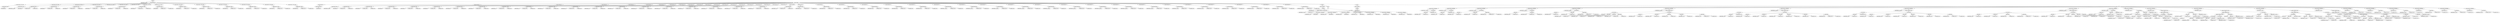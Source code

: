digraph G {	
ranksep=.25;
	0 [label="MODULE"];
	1 [label="IDENTIFIERS:steer_fltr"];
	0 -> 1;
	2 [label="VAR_DECLARE_LIST"];
	0 -> 2;
	3 [label="VAR_DECLARE  INPUT PORT"];
	2 -> 3;
	4 [label="VAR_DECLARE  INPUT"];
	3 -> 4;
	5 [label="IDENTIFIERS:clk"];
	4 -> 5;
	16 [label="VAR_DECLARE  INPUT PORT"];
	2 -> 16;
	17 [label="VAR_DECLARE  INPUT"];
	16 -> 17;
	18 [label="IDENTIFIERS:new_data"];
	17 -> 18;
	29 [label="VAR_DECLARE  INPUT PORT"];
	2 -> 29;
	30 [label="VAR_DECLARE  INPUT"];
	29 -> 30;
	31 [label="IDENTIFIERS:f1"];
	30 -> 31;
	32 [label="NUMBERS DEC:27"];
	30 -> 32;
	33 [label="NUMBERS DEC:0"];
	30 -> 33;
	42 [label="VAR_DECLARE  INPUT PORT"];
	2 -> 42;
	43 [label="VAR_DECLARE  INPUT"];
	42 -> 43;
	44 [label="IDENTIFIERS:f2"];
	43 -> 44;
	45 [label="NUMBERS DEC:27"];
	43 -> 45;
	46 [label="NUMBERS DEC:0"];
	43 -> 46;
	55 [label="VAR_DECLARE  INPUT PORT"];
	2 -> 55;
	56 [label="VAR_DECLARE  INPUT"];
	55 -> 56;
	57 [label="IDENTIFIERS:f3"];
	56 -> 57;
	58 [label="NUMBERS DEC:27"];
	56 -> 58;
	59 [label="NUMBERS DEC:0"];
	56 -> 59;
	68 [label="VAR_DECLARE  INPUT PORT"];
	2 -> 68;
	69 [label="VAR_DECLARE  INPUT"];
	68 -> 69;
	70 [label="IDENTIFIERS:h1"];
	69 -> 70;
	71 [label="NUMBERS DEC:27"];
	69 -> 71;
	72 [label="NUMBERS DEC:0"];
	69 -> 72;
	81 [label="VAR_DECLARE  INPUT PORT"];
	2 -> 81;
	82 [label="VAR_DECLARE  INPUT"];
	81 -> 82;
	83 [label="IDENTIFIERS:h2"];
	82 -> 83;
	84 [label="NUMBERS DEC:27"];
	82 -> 84;
	85 [label="NUMBERS DEC:0"];
	82 -> 85;
	94 [label="VAR_DECLARE  INPUT PORT"];
	2 -> 94;
	95 [label="VAR_DECLARE  INPUT"];
	94 -> 95;
	96 [label="IDENTIFIERS:h3"];
	95 -> 96;
	97 [label="NUMBERS DEC:27"];
	95 -> 97;
	98 [label="NUMBERS DEC:0"];
	95 -> 98;
	107 [label="VAR_DECLARE  INPUT PORT"];
	2 -> 107;
	108 [label="VAR_DECLARE  INPUT"];
	107 -> 108;
	109 [label="IDENTIFIERS:h4"];
	108 -> 109;
	110 [label="NUMBERS DEC:27"];
	108 -> 110;
	111 [label="NUMBERS DEC:0"];
	108 -> 111;
	120 [label="VAR_DECLARE  OUTPUT PORT"];
	2 -> 120;
	121 [label="VAR_DECLARE  OUTPUT"];
	120 -> 121;
	122 [label="IDENTIFIERS:re_z"];
	121 -> 122;
	123 [label="NUMBERS DEC:15"];
	121 -> 123;
	124 [label="NUMBERS DEC:0"];
	121 -> 124;
	133 [label="VAR_DECLARE  OUTPUT PORT"];
	2 -> 133;
	134 [label="VAR_DECLARE  OUTPUT"];
	133 -> 134;
	135 [label="IDENTIFIERS:im_z"];
	134 -> 135;
	136 [label="NUMBERS DEC:15"];
	134 -> 136;
	137 [label="NUMBERS DEC:0"];
	134 -> 137;
	146 [label="VAR_DECLARE  OUTPUT PORT"];
	2 -> 146;
	147 [label="VAR_DECLARE  OUTPUT"];
	146 -> 147;
	148 [label="IDENTIFIERS:re_p"];
	147 -> 148;
	149 [label="NUMBERS DEC:15"];
	147 -> 149;
	150 [label="NUMBERS DEC:0"];
	147 -> 150;
	159 [label="VAR_DECLARE  OUTPUT PORT"];
	2 -> 159;
	160 [label="VAR_DECLARE  OUTPUT"];
	159 -> 160;
	161 [label="IDENTIFIERS:im_p"];
	160 -> 161;
	162 [label="NUMBERS DEC:15"];
	160 -> 162;
	163 [label="NUMBERS DEC:0"];
	160 -> 163;
	172 [label="VAR_DECLARE  OUTPUT PORT"];
	2 -> 172;
	173 [label="VAR_DECLARE  OUTPUT"];
	172 -> 173;
	174 [label="IDENTIFIERS:re_n"];
	173 -> 174;
	175 [label="NUMBERS DEC:15"];
	173 -> 175;
	176 [label="NUMBERS DEC:0"];
	173 -> 176;
	185 [label="VAR_DECLARE  OUTPUT PORT"];
	2 -> 185;
	186 [label="VAR_DECLARE  OUTPUT"];
	185 -> 186;
	187 [label="IDENTIFIERS:im_n"];
	186 -> 187;
	188 [label="NUMBERS DEC:15"];
	186 -> 188;
	189 [label="NUMBERS DEC:0"];
	186 -> 189;
	198 [label="MODULE_ITEMS"];
	0 -> 198;
	199 [label="VAR_DECLARE_LIST"];
	198 -> 199;
	200 [label="VAR_DECLARE  INPUT"];
	199 -> 200;
	201 [label="IDENTIFIERS:clk"];
	200 -> 201;
	207 [label="VAR_DECLARE_LIST"];
	198 -> 207;
	208 [label="VAR_DECLARE  INPUT"];
	207 -> 208;
	209 [label="IDENTIFIERS:new_data"];
	208 -> 209;
	215 [label="VAR_DECLARE_LIST"];
	198 -> 215;
	216 [label="VAR_DECLARE  INPUT"];
	215 -> 216;
	217 [label="IDENTIFIERS:f1"];
	216 -> 217;
	218 [label="NUMBERS DEC:27"];
	216 -> 218;
	219 [label="NUMBERS DEC:0"];
	216 -> 219;
	223 [label="VAR_DECLARE_LIST"];
	198 -> 223;
	224 [label="VAR_DECLARE  INPUT"];
	223 -> 224;
	225 [label="IDENTIFIERS:f2"];
	224 -> 225;
	226 [label="NUMBERS DEC:27"];
	224 -> 226;
	227 [label="NUMBERS DEC:0"];
	224 -> 227;
	231 [label="VAR_DECLARE_LIST"];
	198 -> 231;
	232 [label="VAR_DECLARE  INPUT"];
	231 -> 232;
	233 [label="IDENTIFIERS:f3"];
	232 -> 233;
	234 [label="NUMBERS DEC:27"];
	232 -> 234;
	235 [label="NUMBERS DEC:0"];
	232 -> 235;
	239 [label="VAR_DECLARE_LIST"];
	198 -> 239;
	240 [label="VAR_DECLARE  INPUT"];
	239 -> 240;
	241 [label="IDENTIFIERS:h1"];
	240 -> 241;
	242 [label="NUMBERS DEC:27"];
	240 -> 242;
	243 [label="NUMBERS DEC:0"];
	240 -> 243;
	247 [label="VAR_DECLARE_LIST"];
	198 -> 247;
	248 [label="VAR_DECLARE  INPUT"];
	247 -> 248;
	249 [label="IDENTIFIERS:h2"];
	248 -> 249;
	250 [label="NUMBERS DEC:27"];
	248 -> 250;
	251 [label="NUMBERS DEC:0"];
	248 -> 251;
	255 [label="VAR_DECLARE_LIST"];
	198 -> 255;
	256 [label="VAR_DECLARE  INPUT"];
	255 -> 256;
	257 [label="IDENTIFIERS:h3"];
	256 -> 257;
	258 [label="NUMBERS DEC:27"];
	256 -> 258;
	259 [label="NUMBERS DEC:0"];
	256 -> 259;
	263 [label="VAR_DECLARE_LIST"];
	198 -> 263;
	264 [label="VAR_DECLARE  INPUT"];
	263 -> 264;
	265 [label="IDENTIFIERS:h4"];
	264 -> 265;
	266 [label="NUMBERS DEC:27"];
	264 -> 266;
	267 [label="NUMBERS DEC:0"];
	264 -> 267;
	271 [label="VAR_DECLARE_LIST"];
	198 -> 271;
	272 [label="VAR_DECLARE  OUTPUT"];
	271 -> 272;
	273 [label="IDENTIFIERS:re_z"];
	272 -> 273;
	274 [label="NUMBERS DEC:15"];
	272 -> 274;
	275 [label="NUMBERS DEC:0"];
	272 -> 275;
	279 [label="VAR_DECLARE_LIST"];
	198 -> 279;
	280 [label="VAR_DECLARE  REG"];
	279 -> 280;
	281 [label="IDENTIFIERS:re_z"];
	280 -> 281;
	282 [label="NUMBERS DEC:15"];
	280 -> 282;
	283 [label="NUMBERS DEC:0"];
	280 -> 283;
	287 [label="VAR_DECLARE_LIST"];
	198 -> 287;
	288 [label="VAR_DECLARE  OUTPUT"];
	287 -> 288;
	289 [label="IDENTIFIERS:im_z"];
	288 -> 289;
	290 [label="NUMBERS DEC:15"];
	288 -> 290;
	291 [label="NUMBERS DEC:0"];
	288 -> 291;
	295 [label="VAR_DECLARE_LIST"];
	198 -> 295;
	296 [label="VAR_DECLARE  REG"];
	295 -> 296;
	297 [label="IDENTIFIERS:im_z"];
	296 -> 297;
	298 [label="NUMBERS DEC:15"];
	296 -> 298;
	299 [label="NUMBERS DEC:0"];
	296 -> 299;
	303 [label="VAR_DECLARE_LIST"];
	198 -> 303;
	304 [label="VAR_DECLARE  OUTPUT"];
	303 -> 304;
	305 [label="IDENTIFIERS:re_p"];
	304 -> 305;
	306 [label="NUMBERS DEC:15"];
	304 -> 306;
	307 [label="NUMBERS DEC:0"];
	304 -> 307;
	311 [label="VAR_DECLARE_LIST"];
	198 -> 311;
	312 [label="VAR_DECLARE  REG"];
	311 -> 312;
	313 [label="IDENTIFIERS:re_p"];
	312 -> 313;
	314 [label="NUMBERS DEC:15"];
	312 -> 314;
	315 [label="NUMBERS DEC:0"];
	312 -> 315;
	319 [label="VAR_DECLARE_LIST"];
	198 -> 319;
	320 [label="VAR_DECLARE  OUTPUT"];
	319 -> 320;
	321 [label="IDENTIFIERS:im_p"];
	320 -> 321;
	322 [label="NUMBERS DEC:15"];
	320 -> 322;
	323 [label="NUMBERS DEC:0"];
	320 -> 323;
	327 [label="VAR_DECLARE_LIST"];
	198 -> 327;
	328 [label="VAR_DECLARE  REG"];
	327 -> 328;
	329 [label="IDENTIFIERS:im_p"];
	328 -> 329;
	330 [label="NUMBERS DEC:15"];
	328 -> 330;
	331 [label="NUMBERS DEC:0"];
	328 -> 331;
	335 [label="VAR_DECLARE_LIST"];
	198 -> 335;
	336 [label="VAR_DECLARE  OUTPUT"];
	335 -> 336;
	337 [label="IDENTIFIERS:re_n"];
	336 -> 337;
	338 [label="NUMBERS DEC:15"];
	336 -> 338;
	339 [label="NUMBERS DEC:0"];
	336 -> 339;
	343 [label="VAR_DECLARE_LIST"];
	198 -> 343;
	344 [label="VAR_DECLARE  REG"];
	343 -> 344;
	345 [label="IDENTIFIERS:re_n"];
	344 -> 345;
	346 [label="NUMBERS DEC:15"];
	344 -> 346;
	347 [label="NUMBERS DEC:0"];
	344 -> 347;
	351 [label="VAR_DECLARE_LIST"];
	198 -> 351;
	352 [label="VAR_DECLARE  OUTPUT"];
	351 -> 352;
	353 [label="IDENTIFIERS:im_n"];
	352 -> 353;
	354 [label="NUMBERS DEC:15"];
	352 -> 354;
	355 [label="NUMBERS DEC:0"];
	352 -> 355;
	359 [label="VAR_DECLARE_LIST"];
	198 -> 359;
	360 [label="VAR_DECLARE  REG"];
	359 -> 360;
	361 [label="IDENTIFIERS:im_n"];
	360 -> 361;
	362 [label="NUMBERS DEC:15"];
	360 -> 362;
	363 [label="NUMBERS DEC:0"];
	360 -> 363;
	367 [label="VAR_DECLARE_LIST"];
	198 -> 367;
	368 [label="VAR_DECLARE  REG"];
	367 -> 368;
	369 [label="IDENTIFIERS:f1_reg"];
	368 -> 369;
	370 [label="NUMBERS DEC:27"];
	368 -> 370;
	371 [label="NUMBERS DEC:0"];
	368 -> 371;
	375 [label="VAR_DECLARE_LIST"];
	198 -> 375;
	376 [label="VAR_DECLARE  REG"];
	375 -> 376;
	377 [label="IDENTIFIERS:f2_reg"];
	376 -> 377;
	378 [label="NUMBERS DEC:27"];
	376 -> 378;
	379 [label="NUMBERS DEC:0"];
	376 -> 379;
	383 [label="VAR_DECLARE_LIST"];
	198 -> 383;
	384 [label="VAR_DECLARE  REG"];
	383 -> 384;
	385 [label="IDENTIFIERS:f3_reg"];
	384 -> 385;
	386 [label="NUMBERS DEC:27"];
	384 -> 386;
	387 [label="NUMBERS DEC:0"];
	384 -> 387;
	391 [label="VAR_DECLARE_LIST"];
	198 -> 391;
	392 [label="VAR_DECLARE  REG"];
	391 -> 392;
	393 [label="IDENTIFIERS:h1_reg"];
	392 -> 393;
	394 [label="NUMBERS DEC:27"];
	392 -> 394;
	395 [label="NUMBERS DEC:0"];
	392 -> 395;
	399 [label="VAR_DECLARE_LIST"];
	198 -> 399;
	400 [label="VAR_DECLARE  REG"];
	399 -> 400;
	401 [label="IDENTIFIERS:h2_reg"];
	400 -> 401;
	402 [label="NUMBERS DEC:27"];
	400 -> 402;
	403 [label="NUMBERS DEC:0"];
	400 -> 403;
	407 [label="VAR_DECLARE_LIST"];
	198 -> 407;
	408 [label="VAR_DECLARE  REG"];
	407 -> 408;
	409 [label="IDENTIFIERS:h3_reg"];
	408 -> 409;
	410 [label="NUMBERS DEC:27"];
	408 -> 410;
	411 [label="NUMBERS DEC:0"];
	408 -> 411;
	415 [label="VAR_DECLARE_LIST"];
	198 -> 415;
	416 [label="VAR_DECLARE  REG"];
	415 -> 416;
	417 [label="IDENTIFIERS:h4_reg"];
	416 -> 417;
	418 [label="NUMBERS DEC:27"];
	416 -> 418;
	419 [label="NUMBERS DEC:0"];
	416 -> 419;
	423 [label="VAR_DECLARE_LIST"];
	198 -> 423;
	424 [label="VAR_DECLARE  REG"];
	423 -> 424;
	425 [label="IDENTIFIERS:re_z_tmp_1"];
	424 -> 425;
	426 [label="NUMBERS DEC:28"];
	424 -> 426;
	427 [label="NUMBERS DEC:0"];
	424 -> 427;
	431 [label="VAR_DECLARE_LIST"];
	198 -> 431;
	432 [label="VAR_DECLARE  REG"];
	431 -> 432;
	433 [label="IDENTIFIERS:im_z_tmp_1"];
	432 -> 433;
	434 [label="NUMBERS DEC:28"];
	432 -> 434;
	435 [label="NUMBERS DEC:0"];
	432 -> 435;
	439 [label="VAR_DECLARE_LIST"];
	198 -> 439;
	440 [label="VAR_DECLARE  REG"];
	439 -> 440;
	441 [label="IDENTIFIERS:re_p_tmp_1"];
	440 -> 441;
	442 [label="NUMBERS DEC:28"];
	440 -> 442;
	443 [label="NUMBERS DEC:0"];
	440 -> 443;
	447 [label="VAR_DECLARE_LIST"];
	198 -> 447;
	448 [label="VAR_DECLARE  REG"];
	447 -> 448;
	449 [label="IDENTIFIERS:re_p_tmp_2"];
	448 -> 449;
	450 [label="NUMBERS DEC:28"];
	448 -> 450;
	451 [label="NUMBERS DEC:0"];
	448 -> 451;
	455 [label="VAR_DECLARE_LIST"];
	198 -> 455;
	456 [label="VAR_DECLARE  REG"];
	455 -> 456;
	457 [label="IDENTIFIERS:re_p_tmp_3"];
	456 -> 457;
	458 [label="NUMBERS DEC:28"];
	456 -> 458;
	459 [label="NUMBERS DEC:0"];
	456 -> 459;
	463 [label="VAR_DECLARE_LIST"];
	198 -> 463;
	464 [label="VAR_DECLARE  REG"];
	463 -> 464;
	465 [label="IDENTIFIERS:im_p_tmp_1"];
	464 -> 465;
	466 [label="NUMBERS DEC:28"];
	464 -> 466;
	467 [label="NUMBERS DEC:0"];
	464 -> 467;
	471 [label="VAR_DECLARE_LIST"];
	198 -> 471;
	472 [label="VAR_DECLARE  REG"];
	471 -> 472;
	473 [label="IDENTIFIERS:im_p_tmp_2"];
	472 -> 473;
	474 [label="NUMBERS DEC:28"];
	472 -> 474;
	475 [label="NUMBERS DEC:0"];
	472 -> 475;
	479 [label="VAR_DECLARE_LIST"];
	198 -> 479;
	480 [label="VAR_DECLARE  REG"];
	479 -> 480;
	481 [label="IDENTIFIERS:im_p_tmp_3"];
	480 -> 481;
	482 [label="NUMBERS DEC:28"];
	480 -> 482;
	483 [label="NUMBERS DEC:0"];
	480 -> 483;
	487 [label="VAR_DECLARE_LIST"];
	198 -> 487;
	488 [label="VAR_DECLARE  REG"];
	487 -> 488;
	489 [label="IDENTIFIERS:im_p_tmp_4"];
	488 -> 489;
	490 [label="NUMBERS DEC:28"];
	488 -> 490;
	491 [label="NUMBERS DEC:0"];
	488 -> 491;
	495 [label="VAR_DECLARE_LIST"];
	198 -> 495;
	496 [label="VAR_DECLARE  REG"];
	495 -> 496;
	497 [label="IDENTIFIERS:re_z_tmp"];
	496 -> 497;
	498 [label="NUMBERS DEC:30"];
	496 -> 498;
	499 [label="NUMBERS DEC:0"];
	496 -> 499;
	503 [label="VAR_DECLARE_LIST"];
	198 -> 503;
	504 [label="VAR_DECLARE  REG"];
	503 -> 504;
	505 [label="IDENTIFIERS:im_z_tmp"];
	504 -> 505;
	506 [label="NUMBERS DEC:30"];
	504 -> 506;
	507 [label="NUMBERS DEC:0"];
	504 -> 507;
	511 [label="VAR_DECLARE_LIST"];
	198 -> 511;
	512 [label="VAR_DECLARE  REG"];
	511 -> 512;
	513 [label="IDENTIFIERS:re_p_tmp"];
	512 -> 513;
	514 [label="NUMBERS DEC:30"];
	512 -> 514;
	515 [label="NUMBERS DEC:0"];
	512 -> 515;
	519 [label="VAR_DECLARE_LIST"];
	198 -> 519;
	520 [label="VAR_DECLARE  REG"];
	519 -> 520;
	521 [label="IDENTIFIERS:im_p_tmp"];
	520 -> 521;
	522 [label="NUMBERS DEC:30"];
	520 -> 522;
	523 [label="NUMBERS DEC:0"];
	520 -> 523;
	527 [label="VAR_DECLARE_LIST"];
	198 -> 527;
	528 [label="VAR_DECLARE  REG"];
	527 -> 528;
	529 [label="IDENTIFIERS:re_n_tmp"];
	528 -> 529;
	530 [label="NUMBERS DEC:30"];
	528 -> 530;
	531 [label="NUMBERS DEC:0"];
	528 -> 531;
	535 [label="VAR_DECLARE_LIST"];
	198 -> 535;
	536 [label="VAR_DECLARE  REG"];
	535 -> 536;
	537 [label="IDENTIFIERS:im_n_tmp"];
	536 -> 537;
	538 [label="NUMBERS DEC:30"];
	536 -> 538;
	539 [label="NUMBERS DEC:0"];
	536 -> 539;
	543 [label="ALWAYS"];
	198 -> 543;
	544 [label="DELAY_CONTROL"];
	543 -> 544;
	545 [label="POSEDGE"];
	544 -> 545;
	546 [label="IDENTIFIERS:clk"];
	545 -> 546;
	547 [label="BLOCK"];
	543 -> 547;
	548 [label="IF"];
	547 -> 548;
	549 [label="BINARY_OPERATION LOGICAL_EQUAL"];
	548 -> 549;
	550 [label="IDENTIFIERS:new_data"];
	549 -> 550;
	551 [label="NUMBERS BIN:1"];
	549 -> 551;
	552 [label="BLOCK"];
	548 -> 552;
	553 [label="NON_BLOCKING_STATEMENT"];
	552 -> 553;
	554 [label="IDENTIFIERS:f1_reg"];
	553 -> 554;
	555 [label="IDENTIFIERS:f1"];
	553 -> 555;
	556 [label="NON_BLOCKING_STATEMENT"];
	552 -> 556;
	557 [label="IDENTIFIERS:f2_reg"];
	556 -> 557;
	558 [label="IDENTIFIERS:f2"];
	556 -> 558;
	559 [label="NON_BLOCKING_STATEMENT"];
	552 -> 559;
	560 [label="IDENTIFIERS:f3_reg"];
	559 -> 560;
	561 [label="IDENTIFIERS:f3"];
	559 -> 561;
	562 [label="NON_BLOCKING_STATEMENT"];
	552 -> 562;
	563 [label="IDENTIFIERS:h1_reg"];
	562 -> 563;
	564 [label="IDENTIFIERS:h1"];
	562 -> 564;
	565 [label="NON_BLOCKING_STATEMENT"];
	552 -> 565;
	566 [label="IDENTIFIERS:h2_reg"];
	565 -> 566;
	567 [label="IDENTIFIERS:h2"];
	565 -> 567;
	568 [label="NON_BLOCKING_STATEMENT"];
	552 -> 568;
	569 [label="IDENTIFIERS:h3_reg"];
	568 -> 569;
	570 [label="IDENTIFIERS:h3"];
	568 -> 570;
	571 [label="NON_BLOCKING_STATEMENT"];
	552 -> 571;
	572 [label="IDENTIFIERS:h4_reg"];
	571 -> 572;
	573 [label="IDENTIFIERS:h4"];
	571 -> 573;
	575 [label="ALWAYS"];
	198 -> 575;
	576 [label="DELAY_CONTROL"];
	575 -> 576;
	577 [label="POSEDGE"];
	576 -> 577;
	578 [label="IDENTIFIERS:clk"];
	577 -> 578;
	579 [label="BLOCK"];
	575 -> 579;
	580 [label="NON_BLOCKING_STATEMENT"];
	579 -> 580;
	581 [label="IDENTIFIERS:re_z_tmp_1"];
	580 -> 581;
	582 [label="CONCATENATE"];
	580 -> 582;
	583 [label="ARRAY_REF"];
	582 -> 583;
	584 [label="IDENTIFIERS:f1_reg"];
	583 -> 584;
	585 [label="NUMBERS DEC:27"];
	583 -> 585;
	586 [label="IDENTIFIERS:f1_reg"];
	582 -> 586;
	587 [label="NON_BLOCKING_STATEMENT"];
	579 -> 587;
	588 [label="IDENTIFIERS:im_z_tmp_1"];
	587 -> 588;
	589 [label="CONCATENATE"];
	587 -> 589;
	590 [label="ARRAY_REF"];
	589 -> 590;
	591 [label="IDENTIFIERS:h1_reg"];
	590 -> 591;
	592 [label="NUMBERS DEC:27"];
	590 -> 592;
	593 [label="IDENTIFIERS:h1_reg"];
	589 -> 593;
	594 [label="NON_BLOCKING_STATEMENT"];
	579 -> 594;
	595 [label="IDENTIFIERS:re_p_tmp_1"];
	594 -> 595;
	596 [label="CONCATENATE"];
	594 -> 596;
	597 [label="ARRAY_REF"];
	596 -> 597;
	598 [label="IDENTIFIERS:f1_reg"];
	597 -> 598;
	599 [label="NUMBERS DEC:27"];
	597 -> 599;
	600 [label="ARRAY_REF"];
	596 -> 600;
	601 [label="IDENTIFIERS:f1_reg"];
	600 -> 601;
	602 [label="NUMBERS DEC:27"];
	600 -> 602;
	603 [label="RANGE_REF"];
	596 -> 603;
	604 [label="IDENTIFIERS:f1_reg"];
	603 -> 604;
	605 [label="NUMBERS DEC:27"];
	603 -> 605;
	606 [label="NUMBERS DEC:1"];
	603 -> 606;
	607 [label="NON_BLOCKING_STATEMENT"];
	579 -> 607;
	608 [label="IDENTIFIERS:re_p_tmp_2"];
	607 -> 608;
	609 [label="CONCATENATE"];
	607 -> 609;
	610 [label="ARRAY_REF"];
	609 -> 610;
	611 [label="IDENTIFIERS:f3_reg"];
	610 -> 611;
	612 [label="NUMBERS DEC:27"];
	610 -> 612;
	613 [label="RANGE_REF"];
	609 -> 613;
	614 [label="IDENTIFIERS:f3_reg"];
	613 -> 614;
	615 [label="NUMBERS DEC:27"];
	613 -> 615;
	616 [label="NUMBERS DEC:0"];
	613 -> 616;
	617 [label="NON_BLOCKING_STATEMENT"];
	579 -> 617;
	618 [label="IDENTIFIERS:re_p_tmp_3"];
	617 -> 618;
	619 [label="CONCATENATE"];
	617 -> 619;
	620 [label="ARRAY_REF"];
	619 -> 620;
	621 [label="IDENTIFIERS:f2_reg"];
	620 -> 621;
	622 [label="NUMBERS DEC:27"];
	620 -> 622;
	623 [label="ARRAY_REF"];
	619 -> 623;
	624 [label="IDENTIFIERS:f2_reg"];
	623 -> 624;
	625 [label="NUMBERS DEC:27"];
	623 -> 625;
	626 [label="RANGE_REF"];
	619 -> 626;
	627 [label="IDENTIFIERS:f2_reg"];
	626 -> 627;
	628 [label="NUMBERS DEC:27"];
	626 -> 628;
	629 [label="NUMBERS DEC:1"];
	626 -> 629;
	630 [label="NON_BLOCKING_STATEMENT"];
	579 -> 630;
	631 [label="IDENTIFIERS:im_p_tmp_1"];
	630 -> 631;
	632 [label="BINARY_OPERATION ADD"];
	630 -> 632;
	633 [label="CONCATENATE"];
	632 -> 633;
	634 [label="ARRAY_REF"];
	633 -> 634;
	635 [label="IDENTIFIERS:h1_reg"];
	634 -> 635;
	636 [label="NUMBERS DEC:27"];
	634 -> 636;
	637 [label="ARRAY_REF"];
	633 -> 637;
	638 [label="IDENTIFIERS:h1_reg"];
	637 -> 638;
	639 [label="NUMBERS DEC:27"];
	637 -> 639;
	640 [label="ARRAY_REF"];
	633 -> 640;
	641 [label="IDENTIFIERS:h1_reg"];
	640 -> 641;
	642 [label="NUMBERS DEC:27"];
	640 -> 642;
	643 [label="RANGE_REF"];
	633 -> 643;
	644 [label="IDENTIFIERS:h1_reg"];
	643 -> 644;
	645 [label="NUMBERS DEC:27"];
	643 -> 645;
	646 [label="NUMBERS DEC:2"];
	643 -> 646;
	647 [label="CONCATENATE"];
	632 -> 647;
	648 [label="ARRAY_REF"];
	647 -> 648;
	649 [label="IDENTIFIERS:h1_reg"];
	648 -> 649;
	650 [label="NUMBERS DEC:27"];
	648 -> 650;
	651 [label="ARRAY_REF"];
	647 -> 651;
	652 [label="IDENTIFIERS:h1_reg"];
	651 -> 652;
	653 [label="NUMBERS DEC:27"];
	651 -> 653;
	654 [label="ARRAY_REF"];
	647 -> 654;
	655 [label="IDENTIFIERS:h1_reg"];
	654 -> 655;
	656 [label="NUMBERS DEC:27"];
	654 -> 656;
	657 [label="ARRAY_REF"];
	647 -> 657;
	658 [label="IDENTIFIERS:h1_reg"];
	657 -> 658;
	659 [label="NUMBERS DEC:27"];
	657 -> 659;
	660 [label="RANGE_REF"];
	647 -> 660;
	661 [label="IDENTIFIERS:h1_reg"];
	660 -> 661;
	662 [label="NUMBERS DEC:27"];
	660 -> 662;
	663 [label="NUMBERS DEC:3"];
	660 -> 663;
	664 [label="NON_BLOCKING_STATEMENT"];
	579 -> 664;
	665 [label="IDENTIFIERS:im_p_tmp_2"];
	664 -> 665;
	666 [label="BINARY_OPERATION ADD"];
	664 -> 666;
	667 [label="CONCATENATE"];
	666 -> 667;
	668 [label="ARRAY_REF"];
	667 -> 668;
	669 [label="IDENTIFIERS:h4_reg"];
	668 -> 669;
	670 [label="NUMBERS DEC:27"];
	668 -> 670;
	671 [label="IDENTIFIERS:h4_reg"];
	667 -> 671;
	672 [label="CONCATENATE"];
	666 -> 672;
	673 [label="ARRAY_REF"];
	672 -> 673;
	674 [label="IDENTIFIERS:h4_reg"];
	673 -> 674;
	675 [label="NUMBERS DEC:27"];
	673 -> 675;
	676 [label="ARRAY_REF"];
	672 -> 676;
	677 [label="IDENTIFIERS:h4_reg"];
	676 -> 677;
	678 [label="NUMBERS DEC:27"];
	676 -> 678;
	679 [label="ARRAY_REF"];
	672 -> 679;
	680 [label="IDENTIFIERS:h4_reg"];
	679 -> 680;
	681 [label="NUMBERS DEC:27"];
	679 -> 681;
	682 [label="ARRAY_REF"];
	672 -> 682;
	683 [label="IDENTIFIERS:h4_reg"];
	682 -> 683;
	684 [label="NUMBERS DEC:27"];
	682 -> 684;
	685 [label="ARRAY_REF"];
	672 -> 685;
	686 [label="IDENTIFIERS:h4_reg"];
	685 -> 686;
	687 [label="NUMBERS DEC:27"];
	685 -> 687;
	688 [label="RANGE_REF"];
	672 -> 688;
	689 [label="IDENTIFIERS:h4_reg"];
	688 -> 689;
	690 [label="NUMBERS DEC:27"];
	688 -> 690;
	691 [label="NUMBERS DEC:4"];
	688 -> 691;
	692 [label="NON_BLOCKING_STATEMENT"];
	579 -> 692;
	693 [label="IDENTIFIERS:im_p_tmp_3"];
	692 -> 693;
	694 [label="BINARY_OPERATION ADD"];
	692 -> 694;
	695 [label="CONCATENATE"];
	694 -> 695;
	696 [label="ARRAY_REF"];
	695 -> 696;
	697 [label="IDENTIFIERS:h3_reg"];
	696 -> 697;
	698 [label="NUMBERS DEC:27"];
	696 -> 698;
	699 [label="IDENTIFIERS:h3_reg"];
	695 -> 699;
	700 [label="CONCATENATE"];
	694 -> 700;
	701 [label="ARRAY_REF"];
	700 -> 701;
	702 [label="IDENTIFIERS:h3_reg"];
	701 -> 702;
	703 [label="NUMBERS DEC:27"];
	701 -> 703;
	704 [label="ARRAY_REF"];
	700 -> 704;
	705 [label="IDENTIFIERS:h3_reg"];
	704 -> 705;
	706 [label="NUMBERS DEC:27"];
	704 -> 706;
	707 [label="ARRAY_REF"];
	700 -> 707;
	708 [label="IDENTIFIERS:h3_reg"];
	707 -> 708;
	709 [label="NUMBERS DEC:27"];
	707 -> 709;
	710 [label="ARRAY_REF"];
	700 -> 710;
	711 [label="IDENTIFIERS:h3_reg"];
	710 -> 711;
	712 [label="NUMBERS DEC:27"];
	710 -> 712;
	713 [label="ARRAY_REF"];
	700 -> 713;
	714 [label="IDENTIFIERS:h3_reg"];
	713 -> 714;
	715 [label="NUMBERS DEC:27"];
	713 -> 715;
	716 [label="RANGE_REF"];
	700 -> 716;
	717 [label="IDENTIFIERS:h3_reg"];
	716 -> 717;
	718 [label="NUMBERS DEC:27"];
	716 -> 718;
	719 [label="NUMBERS DEC:4"];
	716 -> 719;
	720 [label="NON_BLOCKING_STATEMENT"];
	579 -> 720;
	721 [label="IDENTIFIERS:im_p_tmp_4"];
	720 -> 721;
	722 [label="BINARY_OPERATION ADD"];
	720 -> 722;
	723 [label="CONCATENATE"];
	722 -> 723;
	724 [label="ARRAY_REF"];
	723 -> 724;
	725 [label="IDENTIFIERS:h2_reg"];
	724 -> 725;
	726 [label="NUMBERS DEC:27"];
	724 -> 726;
	727 [label="ARRAY_REF"];
	723 -> 727;
	728 [label="IDENTIFIERS:h2_reg"];
	727 -> 728;
	729 [label="NUMBERS DEC:27"];
	727 -> 729;
	730 [label="ARRAY_REF"];
	723 -> 730;
	731 [label="IDENTIFIERS:h2_reg"];
	730 -> 731;
	732 [label="NUMBERS DEC:27"];
	730 -> 732;
	733 [label="RANGE_REF"];
	723 -> 733;
	734 [label="IDENTIFIERS:h2_reg"];
	733 -> 734;
	735 [label="NUMBERS DEC:27"];
	733 -> 735;
	736 [label="NUMBERS DEC:2"];
	733 -> 736;
	737 [label="CONCATENATE"];
	722 -> 737;
	738 [label="ARRAY_REF"];
	737 -> 738;
	739 [label="IDENTIFIERS:h2_reg"];
	738 -> 739;
	740 [label="NUMBERS DEC:27"];
	738 -> 740;
	741 [label="ARRAY_REF"];
	737 -> 741;
	742 [label="IDENTIFIERS:h2_reg"];
	741 -> 742;
	743 [label="NUMBERS DEC:27"];
	741 -> 743;
	744 [label="ARRAY_REF"];
	737 -> 744;
	745 [label="IDENTIFIERS:h2_reg"];
	744 -> 745;
	746 [label="NUMBERS DEC:27"];
	744 -> 746;
	747 [label="ARRAY_REF"];
	737 -> 747;
	748 [label="IDENTIFIERS:h2_reg"];
	747 -> 748;
	749 [label="NUMBERS DEC:27"];
	747 -> 749;
	750 [label="RANGE_REF"];
	737 -> 750;
	751 [label="IDENTIFIERS:h2_reg"];
	750 -> 751;
	752 [label="NUMBERS DEC:27"];
	750 -> 752;
	753 [label="NUMBERS DEC:3"];
	750 -> 753;
	754 [label="NON_BLOCKING_STATEMENT"];
	579 -> 754;
	755 [label="IDENTIFIERS:re_z_tmp"];
	754 -> 755;
	756 [label="CONCATENATE"];
	754 -> 756;
	757 [label="ARRAY_REF"];
	756 -> 757;
	758 [label="IDENTIFIERS:re_z_tmp_1"];
	757 -> 758;
	759 [label="NUMBERS DEC:28"];
	757 -> 759;
	760 [label="ARRAY_REF"];
	756 -> 760;
	761 [label="IDENTIFIERS:re_z_tmp_1"];
	760 -> 761;
	762 [label="NUMBERS DEC:28"];
	760 -> 762;
	763 [label="IDENTIFIERS:re_z_tmp_1"];
	756 -> 763;
	764 [label="NON_BLOCKING_STATEMENT"];
	579 -> 764;
	765 [label="IDENTIFIERS:im_z_tmp"];
	764 -> 765;
	766 [label="CONCATENATE"];
	764 -> 766;
	767 [label="ARRAY_REF"];
	766 -> 767;
	768 [label="IDENTIFIERS:im_z_tmp_1"];
	767 -> 768;
	769 [label="NUMBERS DEC:28"];
	767 -> 769;
	770 [label="ARRAY_REF"];
	766 -> 770;
	771 [label="IDENTIFIERS:im_z_tmp_1"];
	770 -> 771;
	772 [label="NUMBERS DEC:28"];
	770 -> 772;
	773 [label="IDENTIFIERS:im_z_tmp_1"];
	766 -> 773;
	774 [label="NON_BLOCKING_STATEMENT"];
	579 -> 774;
	775 [label="IDENTIFIERS:re_p_tmp"];
	774 -> 775;
	776 [label="BINARY_OPERATION ADD"];
	774 -> 776;
	777 [label="BINARY_OPERATION MINUS"];
	776 -> 777;
	778 [label="CONCATENATE"];
	777 -> 778;
	779 [label="ARRAY_REF"];
	778 -> 779;
	780 [label="IDENTIFIERS:re_p_tmp_1"];
	779 -> 780;
	781 [label="NUMBERS DEC:28"];
	779 -> 781;
	782 [label="ARRAY_REF"];
	778 -> 782;
	783 [label="IDENTIFIERS:re_p_tmp_1"];
	782 -> 783;
	784 [label="NUMBERS DEC:28"];
	782 -> 784;
	785 [label="IDENTIFIERS:re_p_tmp_1"];
	778 -> 785;
	786 [label="CONCATENATE"];
	777 -> 786;
	787 [label="ARRAY_REF"];
	786 -> 787;
	788 [label="IDENTIFIERS:re_p_tmp_2"];
	787 -> 788;
	789 [label="NUMBERS DEC:28"];
	787 -> 789;
	790 [label="ARRAY_REF"];
	786 -> 790;
	791 [label="IDENTIFIERS:re_p_tmp_2"];
	790 -> 791;
	792 [label="NUMBERS DEC:28"];
	790 -> 792;
	793 [label="IDENTIFIERS:re_p_tmp_2"];
	786 -> 793;
	794 [label="CONCATENATE"];
	776 -> 794;
	795 [label="ARRAY_REF"];
	794 -> 795;
	796 [label="IDENTIFIERS:re_p_tmp_3"];
	795 -> 796;
	797 [label="NUMBERS DEC:28"];
	795 -> 797;
	798 [label="ARRAY_REF"];
	794 -> 798;
	799 [label="IDENTIFIERS:re_p_tmp_3"];
	798 -> 799;
	800 [label="NUMBERS DEC:28"];
	798 -> 800;
	801 [label="IDENTIFIERS:re_p_tmp_3"];
	794 -> 801;
	802 [label="NON_BLOCKING_STATEMENT"];
	579 -> 802;
	803 [label="IDENTIFIERS:im_p_tmp"];
	802 -> 803;
	804 [label="BINARY_OPERATION MINUS"];
	802 -> 804;
	805 [label="BINARY_OPERATION ADD"];
	804 -> 805;
	806 [label="BINARY_OPERATION MINUS"];
	805 -> 806;
	807 [label="CONCATENATE"];
	806 -> 807;
	808 [label="ARRAY_REF"];
	807 -> 808;
	809 [label="IDENTIFIERS:im_p_tmp_1"];
	808 -> 809;
	810 [label="NUMBERS DEC:28"];
	808 -> 810;
	811 [label="ARRAY_REF"];
	807 -> 811;
	812 [label="IDENTIFIERS:im_p_tmp_1"];
	811 -> 812;
	813 [label="NUMBERS DEC:28"];
	811 -> 813;
	814 [label="IDENTIFIERS:im_p_tmp_1"];
	807 -> 814;
	815 [label="CONCATENATE"];
	806 -> 815;
	816 [label="ARRAY_REF"];
	815 -> 816;
	817 [label="IDENTIFIERS:im_p_tmp_2"];
	816 -> 817;
	818 [label="NUMBERS DEC:28"];
	816 -> 818;
	819 [label="ARRAY_REF"];
	815 -> 819;
	820 [label="IDENTIFIERS:im_p_tmp_2"];
	819 -> 820;
	821 [label="NUMBERS DEC:28"];
	819 -> 821;
	822 [label="IDENTIFIERS:im_p_tmp_2"];
	815 -> 822;
	823 [label="CONCATENATE"];
	805 -> 823;
	824 [label="ARRAY_REF"];
	823 -> 824;
	825 [label="IDENTIFIERS:im_p_tmp_3"];
	824 -> 825;
	826 [label="NUMBERS DEC:28"];
	824 -> 826;
	827 [label="ARRAY_REF"];
	823 -> 827;
	828 [label="IDENTIFIERS:im_p_tmp_3"];
	827 -> 828;
	829 [label="NUMBERS DEC:28"];
	827 -> 829;
	830 [label="IDENTIFIERS:im_p_tmp_3"];
	823 -> 830;
	831 [label="CONCATENATE"];
	804 -> 831;
	832 [label="ARRAY_REF"];
	831 -> 832;
	833 [label="IDENTIFIERS:im_p_tmp_4"];
	832 -> 833;
	834 [label="NUMBERS DEC:28"];
	832 -> 834;
	835 [label="ARRAY_REF"];
	831 -> 835;
	836 [label="IDENTIFIERS:im_p_tmp_4"];
	835 -> 836;
	837 [label="NUMBERS DEC:28"];
	835 -> 837;
	838 [label="IDENTIFIERS:im_p_tmp_4"];
	831 -> 838;
	839 [label="NON_BLOCKING_STATEMENT"];
	579 -> 839;
	840 [label="IDENTIFIERS:re_n_tmp"];
	839 -> 840;
	841 [label="BINARY_OPERATION ADD"];
	839 -> 841;
	842 [label="BINARY_OPERATION ADD"];
	841 -> 842;
	843 [label="CONCATENATE"];
	842 -> 843;
	844 [label="ARRAY_REF"];
	843 -> 844;
	845 [label="IDENTIFIERS:re_p_tmp_1"];
	844 -> 845;
	846 [label="NUMBERS DEC:28"];
	844 -> 846;
	847 [label="ARRAY_REF"];
	843 -> 847;
	848 [label="IDENTIFIERS:re_p_tmp_1"];
	847 -> 848;
	849 [label="NUMBERS DEC:28"];
	847 -> 849;
	850 [label="IDENTIFIERS:re_p_tmp_1"];
	843 -> 850;
	851 [label="CONCATENATE"];
	842 -> 851;
	852 [label="ARRAY_REF"];
	851 -> 852;
	853 [label="IDENTIFIERS:re_p_tmp_2"];
	852 -> 853;
	854 [label="NUMBERS DEC:28"];
	852 -> 854;
	855 [label="ARRAY_REF"];
	851 -> 855;
	856 [label="IDENTIFIERS:re_p_tmp_2"];
	855 -> 856;
	857 [label="NUMBERS DEC:28"];
	855 -> 857;
	858 [label="IDENTIFIERS:re_p_tmp_2"];
	851 -> 858;
	859 [label="CONCATENATE"];
	841 -> 859;
	860 [label="ARRAY_REF"];
	859 -> 860;
	861 [label="IDENTIFIERS:re_p_tmp_3"];
	860 -> 861;
	862 [label="NUMBERS DEC:28"];
	860 -> 862;
	863 [label="ARRAY_REF"];
	859 -> 863;
	864 [label="IDENTIFIERS:re_p_tmp_3"];
	863 -> 864;
	865 [label="NUMBERS DEC:28"];
	863 -> 865;
	866 [label="IDENTIFIERS:re_p_tmp_3"];
	859 -> 866;
	867 [label="NON_BLOCKING_STATEMENT"];
	579 -> 867;
	868 [label="IDENTIFIERS:im_n_tmp"];
	867 -> 868;
	869 [label="BINARY_OPERATION ADD"];
	867 -> 869;
	870 [label="BINARY_OPERATION ADD"];
	869 -> 870;
	871 [label="BINARY_OPERATION ADD"];
	870 -> 871;
	872 [label="CONCATENATE"];
	871 -> 872;
	873 [label="ARRAY_REF"];
	872 -> 873;
	874 [label="IDENTIFIERS:im_p_tmp_1"];
	873 -> 874;
	875 [label="NUMBERS DEC:28"];
	873 -> 875;
	876 [label="ARRAY_REF"];
	872 -> 876;
	877 [label="IDENTIFIERS:im_p_tmp_1"];
	876 -> 877;
	878 [label="NUMBERS DEC:28"];
	876 -> 878;
	879 [label="IDENTIFIERS:im_p_tmp_1"];
	872 -> 879;
	880 [label="CONCATENATE"];
	871 -> 880;
	881 [label="ARRAY_REF"];
	880 -> 881;
	882 [label="IDENTIFIERS:im_p_tmp_2"];
	881 -> 882;
	883 [label="NUMBERS DEC:28"];
	881 -> 883;
	884 [label="ARRAY_REF"];
	880 -> 884;
	885 [label="IDENTIFIERS:im_p_tmp_2"];
	884 -> 885;
	886 [label="NUMBERS DEC:28"];
	884 -> 886;
	887 [label="IDENTIFIERS:im_p_tmp_2"];
	880 -> 887;
	888 [label="CONCATENATE"];
	870 -> 888;
	889 [label="ARRAY_REF"];
	888 -> 889;
	890 [label="IDENTIFIERS:im_p_tmp_3"];
	889 -> 890;
	891 [label="NUMBERS DEC:28"];
	889 -> 891;
	892 [label="ARRAY_REF"];
	888 -> 892;
	893 [label="IDENTIFIERS:im_p_tmp_3"];
	892 -> 893;
	894 [label="NUMBERS DEC:28"];
	892 -> 894;
	895 [label="IDENTIFIERS:im_p_tmp_3"];
	888 -> 895;
	896 [label="CONCATENATE"];
	869 -> 896;
	897 [label="ARRAY_REF"];
	896 -> 897;
	898 [label="IDENTIFIERS:im_p_tmp_4"];
	897 -> 898;
	899 [label="NUMBERS DEC:28"];
	897 -> 899;
	900 [label="ARRAY_REF"];
	896 -> 900;
	901 [label="IDENTIFIERS:im_p_tmp_4"];
	900 -> 901;
	902 [label="NUMBERS DEC:28"];
	900 -> 902;
	903 [label="IDENTIFIERS:im_p_tmp_4"];
	896 -> 903;
	904 [label="NON_BLOCKING_STATEMENT"];
	579 -> 904;
	905 [label="IDENTIFIERS:re_z"];
	904 -> 905;
	906 [label="RANGE_REF"];
	904 -> 906;
	907 [label="IDENTIFIERS:re_z_tmp"];
	906 -> 907;
	908 [label="NUMBERS DEC:30"];
	906 -> 908;
	909 [label="NUMBERS DEC:15"];
	906 -> 909;
	910 [label="NON_BLOCKING_STATEMENT"];
	579 -> 910;
	911 [label="IDENTIFIERS:im_z"];
	910 -> 911;
	912 [label="RANGE_REF"];
	910 -> 912;
	913 [label="IDENTIFIERS:im_z_tmp"];
	912 -> 913;
	914 [label="NUMBERS DEC:30"];
	912 -> 914;
	915 [label="NUMBERS DEC:15"];
	912 -> 915;
	916 [label="NON_BLOCKING_STATEMENT"];
	579 -> 916;
	917 [label="IDENTIFIERS:re_p"];
	916 -> 917;
	918 [label="RANGE_REF"];
	916 -> 918;
	919 [label="IDENTIFIERS:re_p_tmp"];
	918 -> 919;
	920 [label="NUMBERS DEC:30"];
	918 -> 920;
	921 [label="NUMBERS DEC:15"];
	918 -> 921;
	922 [label="NON_BLOCKING_STATEMENT"];
	579 -> 922;
	923 [label="IDENTIFIERS:im_p"];
	922 -> 923;
	924 [label="RANGE_REF"];
	922 -> 924;
	925 [label="IDENTIFIERS:im_p_tmp"];
	924 -> 925;
	926 [label="NUMBERS DEC:30"];
	924 -> 926;
	927 [label="NUMBERS DEC:15"];
	924 -> 927;
	928 [label="NON_BLOCKING_STATEMENT"];
	579 -> 928;
	929 [label="IDENTIFIERS:re_n"];
	928 -> 929;
	930 [label="RANGE_REF"];
	928 -> 930;
	931 [label="IDENTIFIERS:re_n_tmp"];
	930 -> 931;
	932 [label="NUMBERS DEC:30"];
	930 -> 932;
	933 [label="NUMBERS DEC:15"];
	930 -> 933;
	934 [label="NON_BLOCKING_STATEMENT"];
	579 -> 934;
	935 [label="IDENTIFIERS:im_n"];
	934 -> 935;
	936 [label="RANGE_REF"];
	934 -> 936;
	937 [label="IDENTIFIERS:im_n_tmp"];
	936 -> 937;
	938 [label="NUMBERS DEC:30"];
	936 -> 938;
	939 [label="NUMBERS DEC:15"];
	936 -> 939;
}
